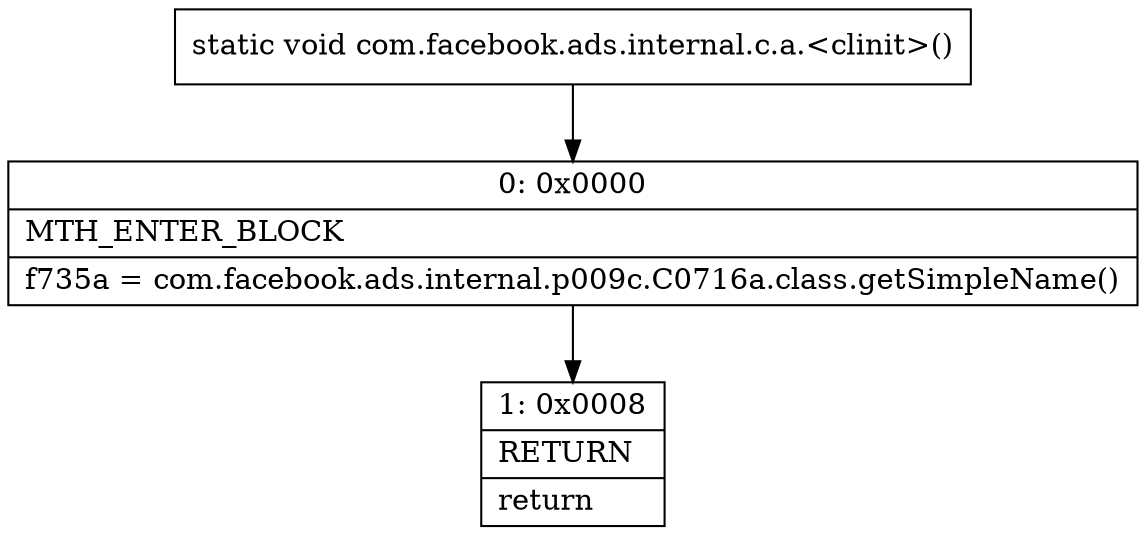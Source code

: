 digraph "CFG forcom.facebook.ads.internal.c.a.\<clinit\>()V" {
Node_0 [shape=record,label="{0\:\ 0x0000|MTH_ENTER_BLOCK\l|f735a = com.facebook.ads.internal.p009c.C0716a.class.getSimpleName()\l}"];
Node_1 [shape=record,label="{1\:\ 0x0008|RETURN\l|return\l}"];
MethodNode[shape=record,label="{static void com.facebook.ads.internal.c.a.\<clinit\>() }"];
MethodNode -> Node_0;
Node_0 -> Node_1;
}

